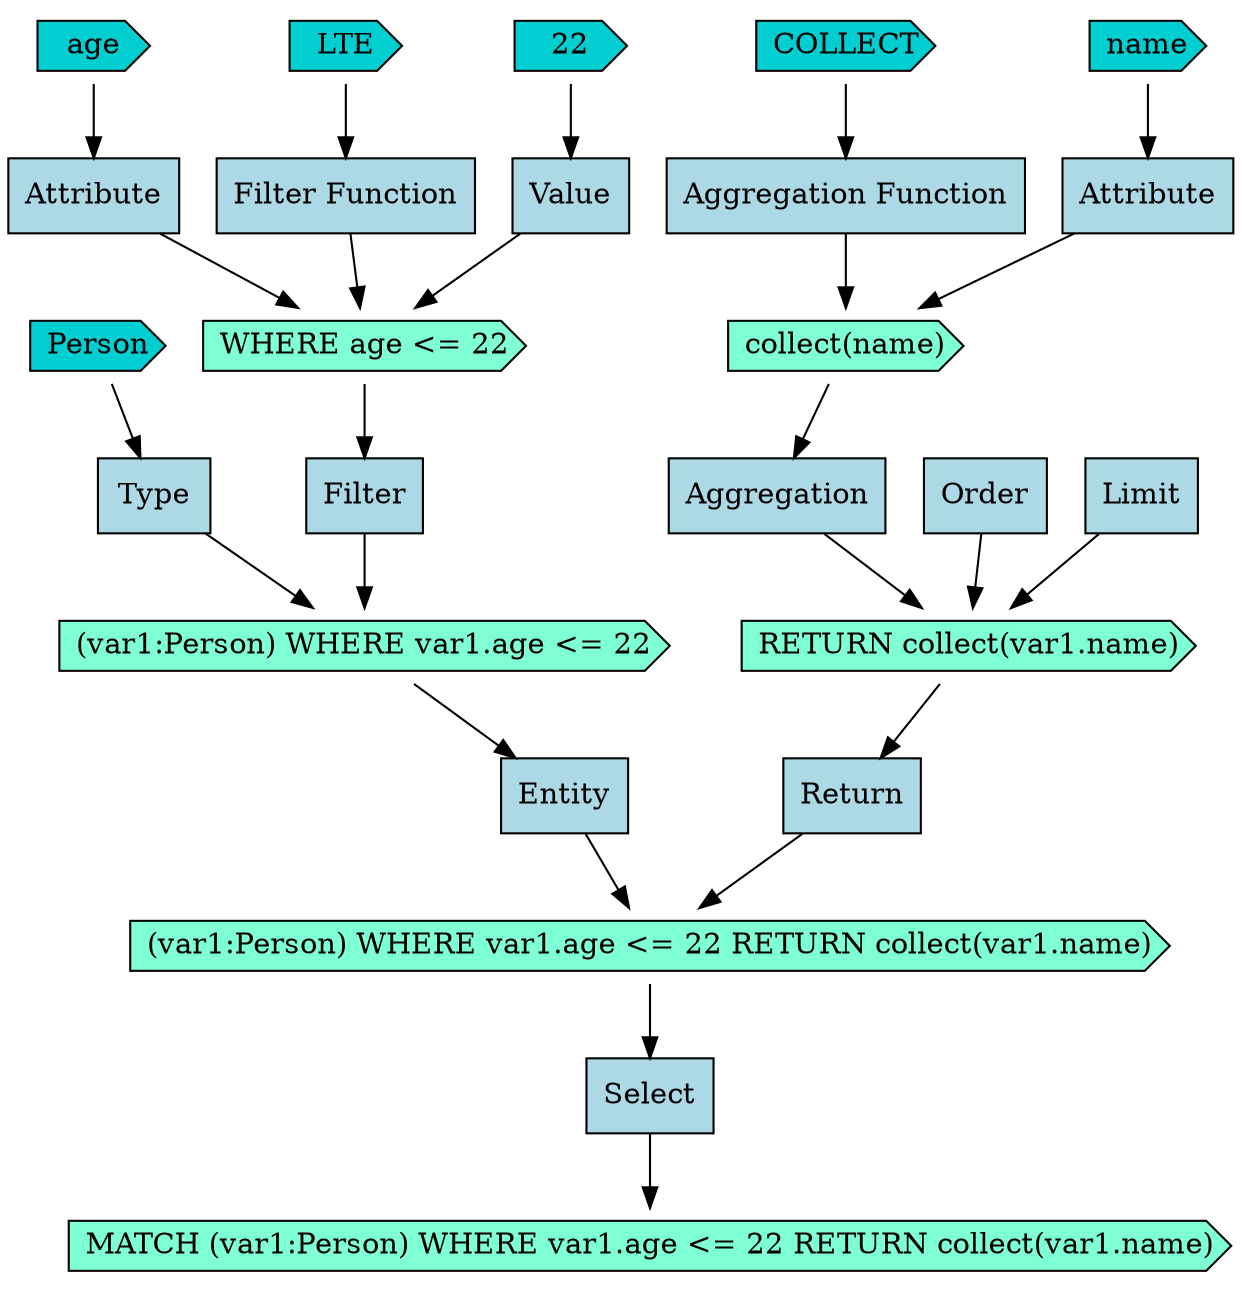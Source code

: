digraph G {

    /* Entities */
    S [label="Select", shape=box, style=filled, fillcolor=lightblue];

    E [label="Entity", shape=box, style=filled, fillcolor=lightblue];
    R [label="Return", shape=box, style=filled, fillcolor=lightblue];

    T [label="Type", shape=box style=filled, fillcolor=lightblue];
    F [label="Filter", shape=box, style=filled, fillcolor=lightblue];

    A [label="Aggregation", shape=box, style=filled, fillcolor=lightblue];
    O [label="Order", shape=box, style=filled, fillcolor=lightblue];
    L [label="Limit", shape=box, style=filled, fillcolor=lightblue];

    At1 [label="Attribute", shape=box, style=filled, fillcolor=lightblue];
    Ff [label="Filter Function", shape=box, style=filled, fillcolor=lightblue];
    V [label="Value", shape=box, style=filled, fillcolor=lightblue];

    Af [label="Aggregation Function", shape=box, style=filled, fillcolor=lightblue];
    At [label="Attribute", shape=box, style=filled, fillcolor=lightblue];



    Person [label="Person", shape=cds, style=filled, fillcolor=darkturquoise];
    Age [label="age", shape=cds, style=filled, fillcolor=darkturquoise];
    LTE [label="LTE", shape=cds, style=filled, fillcolor=darkturquoise];
    22 [label="22", shape=cds, style=filled, fillcolor=darkturquoise];
    Collect [label="COLLECT", shape=cds, style=filled, fillcolor=darkturquoise];
    name [label="name", shape=cds, style=filled, fillcolor=darkturquoise];

    Q1 [label="MATCH (var1:Person) WHERE var1.age <= 22 RETURN collect(var1.name)", shape=cds, style=filled, fillcolor=aquamarine];
    Q2 [label="(var1:Person) WHERE var1.age <= 22 RETURN collect(var1.name)", shape=cds, style=filled, fillcolor=aquamarine];
    Q3 [label="(var1:Person) WHERE var1.age <= 22", shape=cds, style=filled, fillcolor=aquamarine];
    Q4 [label="RETURN collect(var1.name)", shape=cds, style=filled, fillcolor=aquamarine];
    Q5 [label="WHERE age <= 22", shape=cds, style=filled, fillcolor=aquamarine];
    Q6 [label="collect(name)", shape=cds, style=filled, fillcolor=aquamarine];

    name -> At
    Collect -> Af
    {Af At} -> Q6
    Q6 -> A
    {A O L} -> Q4
    Q4 -> R

    22 -> V
    LTE -> Ff
    Age -> At1
    {At1 Ff V} -> Q5
    Q5 -> F
    Person -> T
    {T F} -> Q3
    Q3 -> E

    {E R} -> Q2
    Q2 -> S
    S -> Q1


    
}